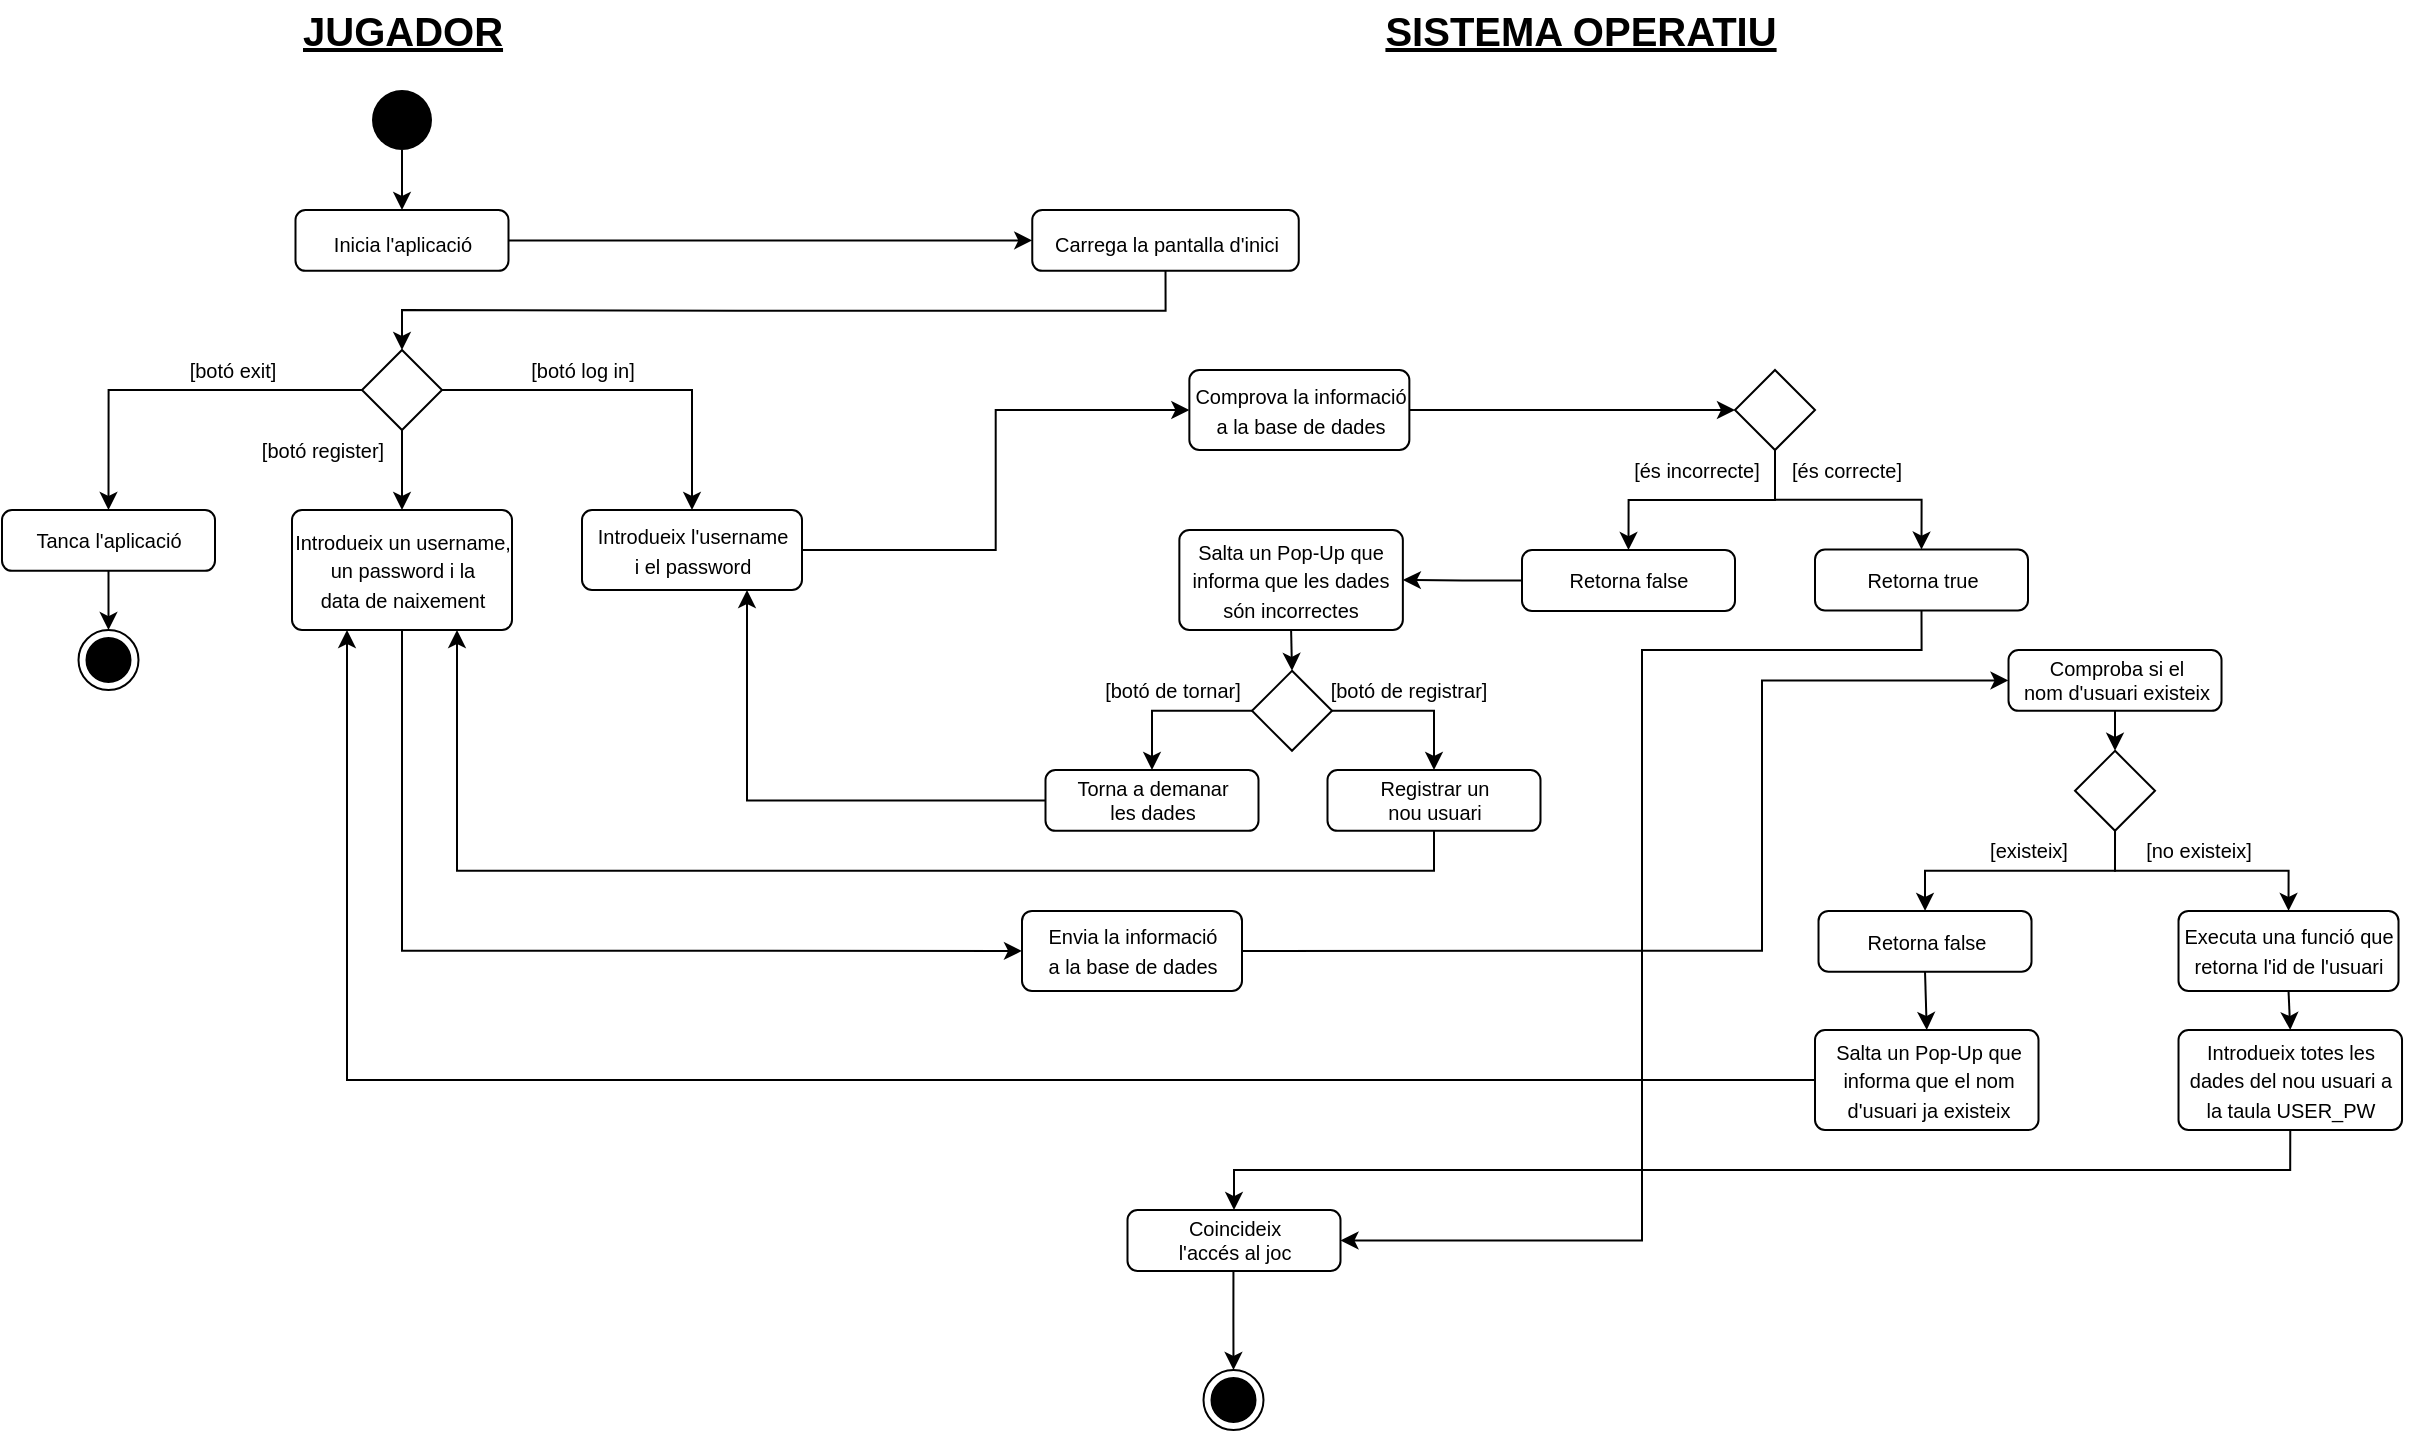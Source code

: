 <mxfile version="18.0.7" type="device"><diagram id="tkdIt5ajmLKuJtP33O6o" name="Page-1"><mxGraphModel dx="1978" dy="1023" grid="1" gridSize="10" guides="1" tooltips="1" connect="1" arrows="1" fold="1" page="1" pageScale="1" pageWidth="827" pageHeight="1169" math="0" shadow="0"><root><mxCell id="0"/><mxCell id="1" parent="0"/><mxCell id="npVQEVjZXb3jxKC5CLb3-122" style="edgeStyle=orthogonalEdgeStyle;rounded=0;orthogonalLoop=1;jettySize=auto;html=1;exitX=0;exitY=0.5;exitDx=0;exitDy=0;entryX=0.25;entryY=1;entryDx=0;entryDy=0;fontSize=10;startArrow=none;startFill=0;endArrow=classic;endFill=1;" parent="1" source="npVQEVjZXb3jxKC5CLb3-114" target="npVQEVjZXb3jxKC5CLb3-36" edge="1"><mxGeometry relative="1" as="geometry"/></mxCell><mxCell id="npVQEVjZXb3jxKC5CLb3-114" value="&lt;font style=&quot;font-size: 12px;&quot;&gt;&lt;br&gt;&lt;/font&gt;" style="html=1;align=center;verticalAlign=top;rounded=1;absoluteArcSize=1;arcSize=10;dashed=0;fontSize=20;" parent="1" vertex="1"><mxGeometry x="986.5" y="690.0" width="111.75" height="50" as="geometry"/></mxCell><mxCell id="npVQEVjZXb3jxKC5CLb3-121" style="edgeStyle=orthogonalEdgeStyle;rounded=0;orthogonalLoop=1;jettySize=auto;html=1;exitX=1;exitY=0.5;exitDx=0;exitDy=0;entryX=0;entryY=0.5;entryDx=0;entryDy=0;fontSize=10;startArrow=none;startFill=0;endArrow=classic;endFill=1;" parent="1" source="npVQEVjZXb3jxKC5CLb3-42" target="npVQEVjZXb3jxKC5CLb3-53" edge="1"><mxGeometry relative="1" as="geometry"/></mxCell><mxCell id="npVQEVjZXb3jxKC5CLb3-42" value="&lt;font style=&quot;font-size: 12px;&quot;&gt;&lt;br&gt;&lt;/font&gt;" style="html=1;align=center;verticalAlign=top;rounded=1;absoluteArcSize=1;arcSize=10;dashed=0;fontSize=20;" parent="1" vertex="1"><mxGeometry x="673.68" y="360" width="110" height="40" as="geometry"/></mxCell><mxCell id="npVQEVjZXb3jxKC5CLb3-2" value="&lt;b&gt;&lt;font style=&quot;font-size: 20px;&quot;&gt;&lt;u&gt;JUGADOR&lt;/u&gt;&lt;/font&gt;&lt;/b&gt;" style="text;html=1;align=center;verticalAlign=middle;resizable=0;points=[];autosize=1;strokeColor=none;fillColor=none;" parent="1" vertex="1"><mxGeometry x="220" y="180" width="120" height="20" as="geometry"/></mxCell><mxCell id="npVQEVjZXb3jxKC5CLb3-3" value="&lt;b&gt;&lt;u&gt;SISTEMA OPERATIU&lt;/u&gt;&lt;/b&gt;" style="text;html=1;align=center;verticalAlign=middle;resizable=0;points=[];autosize=1;strokeColor=none;fillColor=none;fontSize=20;" parent="1" vertex="1"><mxGeometry x="763.68" y="175" width="210" height="30" as="geometry"/></mxCell><mxCell id="npVQEVjZXb3jxKC5CLb3-11" value="" style="html=1;align=center;verticalAlign=top;rounded=1;absoluteArcSize=1;arcSize=10;dashed=0;fontSize=20;" parent="1" vertex="1"><mxGeometry x="80" y="430" width="106.5" height="30.43" as="geometry"/></mxCell><mxCell id="npVQEVjZXb3jxKC5CLb3-110" style="edgeStyle=orthogonalEdgeStyle;rounded=0;orthogonalLoop=1;jettySize=auto;html=1;exitX=0.5;exitY=0;exitDx=0;exitDy=0;entryX=0.5;entryY=1;entryDx=0;entryDy=0;fontSize=10;startArrow=classic;startFill=1;endArrow=none;endFill=0;" parent="1" source="npVQEVjZXb3jxKC5CLb3-14" target="npVQEVjZXb3jxKC5CLb3-108" edge="1"><mxGeometry relative="1" as="geometry"/></mxCell><mxCell id="npVQEVjZXb3jxKC5CLb3-14" value="&lt;span style=&quot;font-size: 12px;&quot;&gt;&lt;sup&gt;Inicia l'aplicació&lt;/sup&gt;&lt;/span&gt;" style="html=1;align=center;verticalAlign=top;rounded=1;absoluteArcSize=1;arcSize=10;dashed=0;fontSize=20;" parent="1" vertex="1"><mxGeometry x="226.75" y="280" width="106.5" height="30.43" as="geometry"/></mxCell><mxCell id="npVQEVjZXb3jxKC5CLb3-25" style="edgeStyle=orthogonalEdgeStyle;rounded=0;orthogonalLoop=1;jettySize=auto;html=1;exitX=0;exitY=0.5;exitDx=0;exitDy=0;entryX=1;entryY=0.5;entryDx=0;entryDy=0;fontSize=12;startArrow=classic;startFill=1;endArrow=none;endFill=0;" parent="1" source="npVQEVjZXb3jxKC5CLb3-17" target="npVQEVjZXb3jxKC5CLb3-14" edge="1"><mxGeometry relative="1" as="geometry"/></mxCell><mxCell id="npVQEVjZXb3jxKC5CLb3-132" style="edgeStyle=orthogonalEdgeStyle;rounded=0;orthogonalLoop=1;jettySize=auto;html=1;exitX=0.5;exitY=1;exitDx=0;exitDy=0;entryX=0.5;entryY=0;entryDx=0;entryDy=0;fontSize=10;startArrow=none;startFill=0;endArrow=classic;endFill=1;" parent="1" source="npVQEVjZXb3jxKC5CLb3-17" target="npVQEVjZXb3jxKC5CLb3-128" edge="1"><mxGeometry relative="1" as="geometry"/></mxCell><mxCell id="npVQEVjZXb3jxKC5CLb3-17" value="&lt;span style=&quot;font-size: 12px;&quot;&gt;&lt;sup&gt;Carrega la pantalla d'inici&lt;/sup&gt;&lt;/span&gt;" style="html=1;align=center;verticalAlign=top;rounded=1;absoluteArcSize=1;arcSize=10;dashed=0;fontSize=20;" parent="1" vertex="1"><mxGeometry x="595.13" y="280" width="133.25" height="30.43" as="geometry"/></mxCell><mxCell id="npVQEVjZXb3jxKC5CLb3-79" style="edgeStyle=orthogonalEdgeStyle;rounded=0;orthogonalLoop=1;jettySize=auto;html=1;exitX=0.75;exitY=1;exitDx=0;exitDy=0;entryX=0;entryY=0.5;entryDx=0;entryDy=0;fontSize=10;startArrow=classic;startFill=1;endArrow=none;endFill=0;" parent="1" source="npVQEVjZXb3jxKC5CLb3-28" target="npVQEVjZXb3jxKC5CLb3-72" edge="1"><mxGeometry relative="1" as="geometry"/></mxCell><mxCell id="npVQEVjZXb3jxKC5CLb3-142" style="edgeStyle=orthogonalEdgeStyle;rounded=0;orthogonalLoop=1;jettySize=auto;html=1;exitX=1;exitY=0.5;exitDx=0;exitDy=0;entryX=0;entryY=0.5;entryDx=0;entryDy=0;fontSize=10;startArrow=none;startFill=0;endArrow=classic;endFill=1;" parent="1" source="npVQEVjZXb3jxKC5CLb3-28" target="npVQEVjZXb3jxKC5CLb3-42" edge="1"><mxGeometry relative="1" as="geometry"/></mxCell><mxCell id="npVQEVjZXb3jxKC5CLb3-28" value="&lt;font style=&quot;font-size: 12px;&quot;&gt;&lt;br&gt;&lt;/font&gt;" style="html=1;align=center;verticalAlign=top;rounded=1;absoluteArcSize=1;arcSize=10;dashed=0;fontSize=20;" parent="1" vertex="1"><mxGeometry x="370" y="430" width="110" height="40" as="geometry"/></mxCell><mxCell id="npVQEVjZXb3jxKC5CLb3-85" style="edgeStyle=orthogonalEdgeStyle;rounded=0;orthogonalLoop=1;jettySize=auto;html=1;exitX=0.75;exitY=1;exitDx=0;exitDy=0;entryX=0.5;entryY=1;entryDx=0;entryDy=0;fontSize=10;startArrow=classic;startFill=1;endArrow=none;endFill=0;" parent="1" source="npVQEVjZXb3jxKC5CLb3-36" target="npVQEVjZXb3jxKC5CLb3-81" edge="1"><mxGeometry relative="1" as="geometry"/></mxCell><mxCell id="npVQEVjZXb3jxKC5CLb3-36" value="&lt;font style=&quot;font-size: 12px;&quot;&gt;&lt;br&gt;&lt;/font&gt;" style="html=1;align=center;verticalAlign=top;rounded=1;absoluteArcSize=1;arcSize=10;dashed=0;fontSize=20;" parent="1" vertex="1"><mxGeometry x="225" y="430" width="110" height="60" as="geometry"/></mxCell><mxCell id="npVQEVjZXb3jxKC5CLb3-38" value="&lt;span style=&quot;font-size: 10px;&quot;&gt;Introdueix un username,&lt;/span&gt;&lt;br style=&quot;font-size: 10px;&quot;&gt;&lt;span style=&quot;font-size: 10px;&quot;&gt;un password i la&lt;/span&gt;&lt;br style=&quot;font-size: 10px;&quot;&gt;&lt;span style=&quot;font-size: 10px;&quot;&gt;data de naixement&lt;/span&gt;" style="text;html=1;align=center;verticalAlign=middle;resizable=0;points=[];autosize=1;strokeColor=none;fillColor=none;fontSize=12;" parent="1" vertex="1"><mxGeometry x="220" y="435" width="120" height="50" as="geometry"/></mxCell><mxCell id="npVQEVjZXb3jxKC5CLb3-39" value="&lt;font style=&quot;font-size: 10px;&quot;&gt;Introdueix l'username&lt;br style=&quot;&quot;&gt;i el password&lt;/font&gt;" style="text;html=1;align=center;verticalAlign=middle;resizable=0;points=[];autosize=1;strokeColor=none;fillColor=none;fontSize=12;" parent="1" vertex="1"><mxGeometry x="370" y="430" width="110" height="40" as="geometry"/></mxCell><mxCell id="npVQEVjZXb3jxKC5CLb3-41" value="&lt;font size=&quot;1&quot;&gt;Comprova la informació&lt;br&gt;a la base de dades&lt;/font&gt;" style="text;html=1;align=center;verticalAlign=middle;resizable=0;points=[];autosize=1;strokeColor=none;fillColor=none;fontSize=12;" parent="1" vertex="1"><mxGeometry x="668.68" y="360" width="120" height="40" as="geometry"/></mxCell><mxCell id="npVQEVjZXb3jxKC5CLb3-48" style="edgeStyle=orthogonalEdgeStyle;rounded=0;orthogonalLoop=1;jettySize=auto;html=1;exitX=0;exitY=0.5;exitDx=0;exitDy=0;entryX=0.5;entryY=1;entryDx=0;entryDy=0;fontSize=10;startArrow=classic;startFill=1;endArrow=none;endFill=0;" parent="1" source="npVQEVjZXb3jxKC5CLb3-46" target="npVQEVjZXb3jxKC5CLb3-36" edge="1"><mxGeometry relative="1" as="geometry"/></mxCell><mxCell id="npVQEVjZXb3jxKC5CLb3-86" style="edgeStyle=orthogonalEdgeStyle;rounded=0;orthogonalLoop=1;jettySize=auto;html=1;exitX=1;exitY=0.5;exitDx=0;exitDy=0;entryX=0;entryY=0.5;entryDx=0;entryDy=0;fontSize=10;startArrow=none;startFill=0;endArrow=classic;endFill=1;" parent="1" source="npVQEVjZXb3jxKC5CLb3-46" target="npVQEVjZXb3jxKC5CLb3-64" edge="1"><mxGeometry relative="1" as="geometry"><Array as="points"><mxPoint x="960" y="650"/><mxPoint x="960" y="515"/></Array></mxGeometry></mxCell><mxCell id="npVQEVjZXb3jxKC5CLb3-46" value="&lt;font style=&quot;font-size: 12px;&quot;&gt;&lt;br&gt;&lt;/font&gt;" style="html=1;align=center;verticalAlign=top;rounded=1;absoluteArcSize=1;arcSize=10;dashed=0;fontSize=20;" parent="1" vertex="1"><mxGeometry x="590" y="630.44" width="110" height="40" as="geometry"/></mxCell><mxCell id="npVQEVjZXb3jxKC5CLb3-49" value="&lt;font size=&quot;1&quot;&gt;Envia la informació&lt;br&gt;a la base de dades&lt;/font&gt;" style="text;html=1;align=center;verticalAlign=middle;resizable=0;points=[];autosize=1;strokeColor=none;fillColor=none;fontSize=12;" parent="1" vertex="1"><mxGeometry x="595" y="630.44" width="100" height="40" as="geometry"/></mxCell><mxCell id="npVQEVjZXb3jxKC5CLb3-52" value="[és correcte]" style="text;html=1;align=center;verticalAlign=middle;resizable=0;points=[];autosize=1;strokeColor=none;fillColor=none;fontSize=10;" parent="1" vertex="1"><mxGeometry x="966.5" y="400" width="70" height="20" as="geometry"/></mxCell><mxCell id="npVQEVjZXb3jxKC5CLb3-53" value="" style="rhombus;whiteSpace=wrap;html=1;fontSize=10;" parent="1" vertex="1"><mxGeometry x="946.5" y="360" width="40" height="40" as="geometry"/></mxCell><mxCell id="npVQEVjZXb3jxKC5CLb3-58" style="edgeStyle=orthogonalEdgeStyle;rounded=0;orthogonalLoop=1;jettySize=auto;html=1;exitX=0.5;exitY=0;exitDx=0;exitDy=0;entryX=0.5;entryY=1;entryDx=0;entryDy=0;fontSize=10;startArrow=classic;startFill=1;endArrow=none;endFill=0;" parent="1" source="npVQEVjZXb3jxKC5CLb3-56" target="npVQEVjZXb3jxKC5CLb3-53" edge="1"><mxGeometry relative="1" as="geometry"/></mxCell><mxCell id="npVQEVjZXb3jxKC5CLb3-120" style="edgeStyle=orthogonalEdgeStyle;rounded=0;orthogonalLoop=1;jettySize=auto;html=1;exitX=0;exitY=0.5;exitDx=0;exitDy=0;entryX=1;entryY=0.5;entryDx=0;entryDy=0;fontSize=10;startArrow=none;startFill=0;endArrow=classic;endFill=1;" parent="1" source="npVQEVjZXb3jxKC5CLb3-56" target="npVQEVjZXb3jxKC5CLb3-118" edge="1"><mxGeometry relative="1" as="geometry"/></mxCell><mxCell id="npVQEVjZXb3jxKC5CLb3-56" value="" style="html=1;align=center;verticalAlign=top;rounded=1;absoluteArcSize=1;arcSize=10;dashed=0;fontSize=20;" parent="1" vertex="1"><mxGeometry x="840" y="450.01" width="106.5" height="30.43" as="geometry"/></mxCell><mxCell id="npVQEVjZXb3jxKC5CLb3-57" value="Retorna false" style="text;html=1;align=center;verticalAlign=middle;resizable=0;points=[];autosize=1;strokeColor=none;fillColor=none;fontSize=10;" parent="1" vertex="1"><mxGeometry x="858.25" y="455.23" width="70" height="20" as="geometry"/></mxCell><mxCell id="npVQEVjZXb3jxKC5CLb3-61" style="edgeStyle=orthogonalEdgeStyle;rounded=0;orthogonalLoop=1;jettySize=auto;html=1;exitX=0.5;exitY=0;exitDx=0;exitDy=0;entryX=0.5;entryY=1;entryDx=0;entryDy=0;fontSize=10;startArrow=classic;startFill=1;endArrow=none;endFill=0;" parent="1" source="npVQEVjZXb3jxKC5CLb3-59" target="npVQEVjZXb3jxKC5CLb3-53" edge="1"><mxGeometry relative="1" as="geometry"/></mxCell><mxCell id="npVQEVjZXb3jxKC5CLb3-140" style="edgeStyle=orthogonalEdgeStyle;rounded=0;orthogonalLoop=1;jettySize=auto;html=1;exitX=0.5;exitY=1;exitDx=0;exitDy=0;entryX=1;entryY=0.5;entryDx=0;entryDy=0;fontSize=10;startArrow=none;startFill=0;endArrow=classic;endFill=1;" parent="1" source="npVQEVjZXb3jxKC5CLb3-59" target="npVQEVjZXb3jxKC5CLb3-87" edge="1"><mxGeometry relative="1" as="geometry"><Array as="points"><mxPoint x="1040" y="500"/><mxPoint x="900" y="500"/><mxPoint x="900" y="795"/></Array></mxGeometry></mxCell><mxCell id="npVQEVjZXb3jxKC5CLb3-59" value="" style="html=1;align=center;verticalAlign=top;rounded=1;absoluteArcSize=1;arcSize=10;dashed=0;fontSize=20;" parent="1" vertex="1"><mxGeometry x="986.5" y="449.79" width="106.5" height="30.43" as="geometry"/></mxCell><mxCell id="npVQEVjZXb3jxKC5CLb3-60" value="Retorna true" style="text;html=1;align=center;verticalAlign=middle;resizable=0;points=[];autosize=1;strokeColor=none;fillColor=none;fontSize=10;" parent="1" vertex="1"><mxGeometry x="1004.75" y="455.01" width="70" height="20" as="geometry"/></mxCell><mxCell id="npVQEVjZXb3jxKC5CLb3-62" value="[és incorrecte]" style="text;html=1;align=center;verticalAlign=middle;resizable=0;points=[];autosize=1;strokeColor=none;fillColor=none;fontSize=10;" parent="1" vertex="1"><mxGeometry x="886.5" y="400" width="80" height="20" as="geometry"/></mxCell><mxCell id="npVQEVjZXb3jxKC5CLb3-64" value="" style="html=1;align=center;verticalAlign=top;rounded=1;absoluteArcSize=1;arcSize=10;dashed=0;fontSize=20;" parent="1" vertex="1"><mxGeometry x="1083.26" y="500" width="106.5" height="30.43" as="geometry"/></mxCell><mxCell id="npVQEVjZXb3jxKC5CLb3-65" value="Comproba si el&lt;br&gt;nom d'usuari existeix" style="text;html=1;align=center;verticalAlign=middle;resizable=0;points=[];autosize=1;strokeColor=none;fillColor=none;fontSize=10;" parent="1" vertex="1"><mxGeometry x="1081.51" y="500.43" width="110" height="30" as="geometry"/></mxCell><mxCell id="npVQEVjZXb3jxKC5CLb3-77" style="edgeStyle=orthogonalEdgeStyle;rounded=0;orthogonalLoop=1;jettySize=auto;html=1;exitX=0.5;exitY=0;exitDx=0;exitDy=0;entryX=0;entryY=0.5;entryDx=0;entryDy=0;fontSize=10;startArrow=classic;startFill=1;endArrow=none;endFill=0;" parent="1" source="npVQEVjZXb3jxKC5CLb3-72" target="npVQEVjZXb3jxKC5CLb3-74" edge="1"><mxGeometry relative="1" as="geometry"/></mxCell><mxCell id="npVQEVjZXb3jxKC5CLb3-72" value="" style="html=1;align=center;verticalAlign=top;rounded=1;absoluteArcSize=1;arcSize=10;dashed=0;fontSize=20;" parent="1" vertex="1"><mxGeometry x="601.75" y="560" width="106.5" height="30.43" as="geometry"/></mxCell><mxCell id="npVQEVjZXb3jxKC5CLb3-73" value="Torna a demanar&lt;br&gt;les dades" style="text;html=1;align=center;verticalAlign=middle;resizable=0;points=[];autosize=1;strokeColor=none;fillColor=none;fontSize=10;" parent="1" vertex="1"><mxGeometry x="610" y="560" width="90" height="30" as="geometry"/></mxCell><mxCell id="npVQEVjZXb3jxKC5CLb3-74" value="" style="rhombus;whiteSpace=wrap;html=1;fontSize=10;" parent="1" vertex="1"><mxGeometry x="705" y="510.41" width="40" height="40" as="geometry"/></mxCell><mxCell id="npVQEVjZXb3jxKC5CLb3-83" style="edgeStyle=orthogonalEdgeStyle;rounded=0;orthogonalLoop=1;jettySize=auto;html=1;exitX=0.5;exitY=0;exitDx=0;exitDy=0;entryX=1;entryY=0.5;entryDx=0;entryDy=0;fontSize=10;startArrow=classic;startFill=1;endArrow=none;endFill=0;" parent="1" source="npVQEVjZXb3jxKC5CLb3-81" target="npVQEVjZXb3jxKC5CLb3-74" edge="1"><mxGeometry relative="1" as="geometry"/></mxCell><mxCell id="npVQEVjZXb3jxKC5CLb3-81" value="" style="html=1;align=center;verticalAlign=top;rounded=1;absoluteArcSize=1;arcSize=10;dashed=0;fontSize=20;" parent="1" vertex="1"><mxGeometry x="742.75" y="560" width="106.5" height="30.43" as="geometry"/></mxCell><mxCell id="npVQEVjZXb3jxKC5CLb3-82" value="Registrar un&lt;br&gt;nou usuari" style="text;html=1;align=center;verticalAlign=middle;resizable=0;points=[];autosize=1;strokeColor=none;fillColor=none;fontSize=10;" parent="1" vertex="1"><mxGeometry x="761" y="560.43" width="70" height="30" as="geometry"/></mxCell><mxCell id="npVQEVjZXb3jxKC5CLb3-154" style="edgeStyle=orthogonalEdgeStyle;rounded=0;orthogonalLoop=1;jettySize=auto;html=1;exitX=0.496;exitY=0.999;exitDx=0;exitDy=0;entryX=0.5;entryY=0;entryDx=0;entryDy=0;fontSize=10;startArrow=none;startFill=0;endArrow=classic;endFill=1;exitPerimeter=0;" parent="1" source="npVQEVjZXb3jxKC5CLb3-88" target="v6n3V-NeMdZuuP1wX9YC-1" edge="1"><mxGeometry relative="1" as="geometry"><mxPoint x="205.25" y="830" as="targetPoint"/></mxGeometry></mxCell><mxCell id="npVQEVjZXb3jxKC5CLb3-87" value="" style="html=1;align=center;verticalAlign=top;rounded=1;absoluteArcSize=1;arcSize=10;dashed=0;fontSize=20;" parent="1" vertex="1"><mxGeometry x="642.75" y="780.02" width="106.5" height="30.43" as="geometry"/></mxCell><mxCell id="npVQEVjZXb3jxKC5CLb3-88" value="Coincideix &lt;br&gt;l'accés al joc" style="text;html=1;align=center;verticalAlign=middle;resizable=0;points=[];autosize=1;strokeColor=none;fillColor=none;fontSize=10;" parent="1" vertex="1"><mxGeometry x="661" y="780.02" width="70" height="30" as="geometry"/></mxCell><mxCell id="npVQEVjZXb3jxKC5CLb3-89" value="[existeix]" style="text;html=1;align=center;verticalAlign=middle;resizable=0;points=[];autosize=1;strokeColor=none;fillColor=none;fontSize=10;" parent="1" vertex="1"><mxGeometry x="1068.26" y="590.41" width="50" height="20" as="geometry"/></mxCell><mxCell id="npVQEVjZXb3jxKC5CLb3-101" style="edgeStyle=orthogonalEdgeStyle;rounded=0;orthogonalLoop=1;jettySize=auto;html=1;exitX=0.5;exitY=0;exitDx=0;exitDy=0;entryX=0.5;entryY=1;entryDx=0;entryDy=0;fontSize=10;startArrow=classic;startFill=1;endArrow=none;endFill=0;" parent="1" source="npVQEVjZXb3jxKC5CLb3-90" target="npVQEVjZXb3jxKC5CLb3-64" edge="1"><mxGeometry relative="1" as="geometry"/></mxCell><mxCell id="npVQEVjZXb3jxKC5CLb3-90" value="" style="rhombus;whiteSpace=wrap;html=1;fontSize=10;" parent="1" vertex="1"><mxGeometry x="1116.51" y="550.41" width="40" height="40" as="geometry"/></mxCell><mxCell id="npVQEVjZXb3jxKC5CLb3-91" style="edgeStyle=orthogonalEdgeStyle;rounded=0;orthogonalLoop=1;jettySize=auto;html=1;exitX=0.5;exitY=0;exitDx=0;exitDy=0;entryX=0.5;entryY=1;entryDx=0;entryDy=0;fontSize=10;startArrow=classic;startFill=1;endArrow=none;endFill=0;" parent="1" source="npVQEVjZXb3jxKC5CLb3-92" target="npVQEVjZXb3jxKC5CLb3-90" edge="1"><mxGeometry relative="1" as="geometry"/></mxCell><mxCell id="npVQEVjZXb3jxKC5CLb3-117" style="edgeStyle=orthogonalEdgeStyle;rounded=0;orthogonalLoop=1;jettySize=auto;html=1;exitX=0.5;exitY=1;exitDx=0;exitDy=0;entryX=0.5;entryY=0;entryDx=0;entryDy=0;fontSize=10;startArrow=none;startFill=0;endArrow=classic;endFill=1;" parent="1" source="npVQEVjZXb3jxKC5CLb3-92" target="npVQEVjZXb3jxKC5CLb3-114" edge="1"><mxGeometry relative="1" as="geometry"/></mxCell><mxCell id="npVQEVjZXb3jxKC5CLb3-92" value="" style="html=1;align=center;verticalAlign=top;rounded=1;absoluteArcSize=1;arcSize=10;dashed=0;fontSize=20;" parent="1" vertex="1"><mxGeometry x="988.26" y="630.44" width="106.5" height="30.43" as="geometry"/></mxCell><mxCell id="npVQEVjZXb3jxKC5CLb3-93" value="Retorna false" style="text;html=1;align=center;verticalAlign=middle;resizable=0;points=[];autosize=1;strokeColor=none;fillColor=none;fontSize=10;" parent="1" vertex="1"><mxGeometry x="1007.38" y="635.66" width="70" height="20" as="geometry"/></mxCell><mxCell id="npVQEVjZXb3jxKC5CLb3-97" value="[no existeix]" style="text;html=1;align=center;verticalAlign=middle;resizable=0;points=[];autosize=1;strokeColor=none;fillColor=none;fontSize=10;" parent="1" vertex="1"><mxGeometry x="1143.26" y="590.41" width="70" height="20" as="geometry"/></mxCell><mxCell id="npVQEVjZXb3jxKC5CLb3-104" style="edgeStyle=orthogonalEdgeStyle;rounded=0;orthogonalLoop=1;jettySize=auto;html=1;exitX=0.5;exitY=0;exitDx=0;exitDy=0;entryX=0.5;entryY=1;entryDx=0;entryDy=0;fontSize=10;startArrow=classic;startFill=1;endArrow=none;endFill=0;" parent="1" source="npVQEVjZXb3jxKC5CLb3-102" target="npVQEVjZXb3jxKC5CLb3-90" edge="1"><mxGeometry relative="1" as="geometry"/></mxCell><mxCell id="npVQEVjZXb3jxKC5CLb3-102" value="&lt;font style=&quot;font-size: 12px;&quot;&gt;&lt;br&gt;&lt;/font&gt;" style="html=1;align=center;verticalAlign=top;rounded=1;absoluteArcSize=1;arcSize=10;dashed=0;fontSize=20;" parent="1" vertex="1"><mxGeometry x="1168.26" y="630.44" width="110" height="40" as="geometry"/></mxCell><mxCell id="npVQEVjZXb3jxKC5CLb3-103" value="&lt;font size=&quot;1&quot;&gt;Executa una funció que&lt;br&gt;retorna l'id de l'usuari&lt;br&gt;&lt;/font&gt;" style="text;html=1;align=center;verticalAlign=middle;resizable=0;points=[];autosize=1;strokeColor=none;fillColor=none;fontSize=12;" parent="1" vertex="1"><mxGeometry x="1163.26" y="630.44" width="120" height="40" as="geometry"/></mxCell><mxCell id="npVQEVjZXb3jxKC5CLb3-107" style="edgeStyle=orthogonalEdgeStyle;rounded=0;orthogonalLoop=1;jettySize=auto;html=1;exitX=0.5;exitY=0;exitDx=0;exitDy=0;entryX=0.5;entryY=1;entryDx=0;entryDy=0;fontSize=10;startArrow=classic;startFill=1;endArrow=none;endFill=0;" parent="1" source="npVQEVjZXb3jxKC5CLb3-105" target="npVQEVjZXb3jxKC5CLb3-102" edge="1"><mxGeometry relative="1" as="geometry"/></mxCell><mxCell id="npVQEVjZXb3jxKC5CLb3-125" style="edgeStyle=orthogonalEdgeStyle;rounded=0;orthogonalLoop=1;jettySize=auto;html=1;exitX=0.5;exitY=1;exitDx=0;exitDy=0;fontSize=10;startArrow=none;startFill=0;endArrow=classic;endFill=1;entryX=0.5;entryY=0;entryDx=0;entryDy=0;" parent="1" source="npVQEVjZXb3jxKC5CLb3-105" target="npVQEVjZXb3jxKC5CLb3-87" edge="1"><mxGeometry relative="1" as="geometry"><mxPoint x="741.75" y="770" as="targetPoint"/></mxGeometry></mxCell><mxCell id="npVQEVjZXb3jxKC5CLb3-105" value="&lt;font style=&quot;font-size: 12px;&quot;&gt;&lt;br&gt;&lt;/font&gt;" style="html=1;align=center;verticalAlign=top;rounded=1;absoluteArcSize=1;arcSize=10;dashed=0;fontSize=20;" parent="1" vertex="1"><mxGeometry x="1168.26" y="690.0" width="111.75" height="50" as="geometry"/></mxCell><mxCell id="npVQEVjZXb3jxKC5CLb3-106" value="&lt;font size=&quot;1&quot;&gt;Introdueix totes les&lt;br&gt;dades del nou usuari a&lt;br&gt;la taula USER_PW&lt;br&gt;&lt;/font&gt;" style="text;html=1;align=center;verticalAlign=middle;resizable=0;points=[];autosize=1;strokeColor=none;fillColor=none;fontSize=12;" parent="1" vertex="1"><mxGeometry x="1164.14" y="690.0" width="120" height="50" as="geometry"/></mxCell><mxCell id="npVQEVjZXb3jxKC5CLb3-108" value="" style="ellipse;fillColor=#000000;strokeColor=none;fontSize=10;" parent="1" vertex="1"><mxGeometry x="265" y="220" width="30" height="30" as="geometry"/></mxCell><mxCell id="npVQEVjZXb3jxKC5CLb3-111" style="edgeStyle=orthogonalEdgeStyle;rounded=0;orthogonalLoop=1;jettySize=auto;html=1;exitX=0.5;exitY=0;exitDx=0;exitDy=0;entryX=0.5;entryY=1;entryDx=0;entryDy=0;fontSize=10;startArrow=classic;startFill=1;endArrow=none;endFill=0;" parent="1" source="npVQEVjZXb3jxKC5CLb3-109" target="npVQEVjZXb3jxKC5CLb3-11" edge="1"><mxGeometry relative="1" as="geometry"/></mxCell><mxCell id="npVQEVjZXb3jxKC5CLb3-109" value="" style="ellipse;html=1;shape=endState;fillColor=#000000;strokeColor=#000000;fontSize=10;" parent="1" vertex="1"><mxGeometry x="118.25" y="490.01" width="30" height="30" as="geometry"/></mxCell><mxCell id="npVQEVjZXb3jxKC5CLb3-113" value="&lt;font size=&quot;1&quot;&gt;Salta un Pop-Up que&lt;br&gt;informa que el nom&lt;br&gt;d'usuari ja existeix&lt;br&gt;&lt;/font&gt;" style="text;html=1;align=center;verticalAlign=middle;resizable=0;points=[];autosize=1;strokeColor=none;fillColor=none;fontSize=12;" parent="1" vertex="1"><mxGeometry x="988.25" y="690.0" width="110" height="50" as="geometry"/></mxCell><mxCell id="npVQEVjZXb3jxKC5CLb3-123" style="edgeStyle=orthogonalEdgeStyle;rounded=0;orthogonalLoop=1;jettySize=auto;html=1;exitX=0.5;exitY=1;exitDx=0;exitDy=0;entryX=0.5;entryY=0;entryDx=0;entryDy=0;fontSize=10;startArrow=none;startFill=0;endArrow=classic;endFill=1;" parent="1" source="npVQEVjZXb3jxKC5CLb3-118" target="npVQEVjZXb3jxKC5CLb3-74" edge="1"><mxGeometry relative="1" as="geometry"/></mxCell><mxCell id="npVQEVjZXb3jxKC5CLb3-118" value="&lt;font style=&quot;font-size: 12px;&quot;&gt;&lt;br&gt;&lt;/font&gt;" style="html=1;align=center;verticalAlign=top;rounded=1;absoluteArcSize=1;arcSize=10;dashed=0;fontSize=20;" parent="1" vertex="1"><mxGeometry x="668.68" y="440" width="111.75" height="50" as="geometry"/></mxCell><mxCell id="npVQEVjZXb3jxKC5CLb3-119" value="&lt;font size=&quot;1&quot;&gt;Salta un Pop-Up que&lt;br&gt;informa que les dades&lt;br&gt;són incorrectes&lt;br&gt;&lt;/font&gt;" style="text;html=1;align=center;verticalAlign=middle;resizable=0;points=[];autosize=1;strokeColor=none;fillColor=none;fontSize=12;" parent="1" vertex="1"><mxGeometry x="668.68" y="440.23" width="110" height="50" as="geometry"/></mxCell><mxCell id="npVQEVjZXb3jxKC5CLb3-126" value="[botó de tornar]" style="text;html=1;align=center;verticalAlign=middle;resizable=0;points=[];autosize=1;strokeColor=none;fillColor=none;fontSize=10;" parent="1" vertex="1"><mxGeometry x="625" y="510" width="80" height="20" as="geometry"/></mxCell><mxCell id="npVQEVjZXb3jxKC5CLb3-127" value="[botó de registrar]" style="text;html=1;align=center;verticalAlign=middle;resizable=0;points=[];autosize=1;strokeColor=none;fillColor=none;fontSize=10;" parent="1" vertex="1"><mxGeometry x="737.75" y="510.43" width="90" height="20" as="geometry"/></mxCell><mxCell id="npVQEVjZXb3jxKC5CLb3-131" style="edgeStyle=orthogonalEdgeStyle;rounded=0;orthogonalLoop=1;jettySize=auto;html=1;exitX=0;exitY=0.5;exitDx=0;exitDy=0;entryX=0.5;entryY=0;entryDx=0;entryDy=0;fontSize=10;startArrow=none;startFill=0;endArrow=classic;endFill=1;" parent="1" source="npVQEVjZXb3jxKC5CLb3-128" target="npVQEVjZXb3jxKC5CLb3-11" edge="1"><mxGeometry relative="1" as="geometry"/></mxCell><mxCell id="npVQEVjZXb3jxKC5CLb3-136" style="edgeStyle=orthogonalEdgeStyle;rounded=0;orthogonalLoop=1;jettySize=auto;html=1;exitX=1;exitY=0.5;exitDx=0;exitDy=0;entryX=0.5;entryY=0;entryDx=0;entryDy=0;fontSize=10;startArrow=none;startFill=0;endArrow=classic;endFill=1;" parent="1" source="npVQEVjZXb3jxKC5CLb3-128" target="npVQEVjZXb3jxKC5CLb3-28" edge="1"><mxGeometry relative="1" as="geometry"/></mxCell><mxCell id="npVQEVjZXb3jxKC5CLb3-138" style="edgeStyle=orthogonalEdgeStyle;rounded=0;orthogonalLoop=1;jettySize=auto;html=1;exitX=0.5;exitY=1;exitDx=0;exitDy=0;entryX=0.5;entryY=0;entryDx=0;entryDy=0;fontSize=10;startArrow=none;startFill=0;endArrow=classic;endFill=1;" parent="1" source="npVQEVjZXb3jxKC5CLb3-128" target="npVQEVjZXb3jxKC5CLb3-36" edge="1"><mxGeometry relative="1" as="geometry"/></mxCell><mxCell id="npVQEVjZXb3jxKC5CLb3-128" value="" style="rhombus;whiteSpace=wrap;html=1;fontSize=10;" parent="1" vertex="1"><mxGeometry x="260" y="350" width="40" height="40" as="geometry"/></mxCell><mxCell id="npVQEVjZXb3jxKC5CLb3-133" value="[botó exit]" style="text;html=1;align=center;verticalAlign=middle;resizable=0;points=[];autosize=1;strokeColor=none;fillColor=none;fontSize=10;" parent="1" vertex="1"><mxGeometry x="165" y="350" width="60" height="20" as="geometry"/></mxCell><mxCell id="npVQEVjZXb3jxKC5CLb3-134" value="[botó register]" style="text;html=1;align=center;verticalAlign=middle;resizable=0;points=[];autosize=1;strokeColor=none;fillColor=none;fontSize=10;" parent="1" vertex="1"><mxGeometry x="200" y="390" width="80" height="20" as="geometry"/></mxCell><mxCell id="npVQEVjZXb3jxKC5CLb3-135" value="[botó log in]" style="text;html=1;align=center;verticalAlign=middle;resizable=0;points=[];autosize=1;strokeColor=none;fillColor=none;fontSize=10;" parent="1" vertex="1"><mxGeometry x="335" y="350" width="70" height="20" as="geometry"/></mxCell><mxCell id="npVQEVjZXb3jxKC5CLb3-137" value="Tanca l'aplicació" style="text;html=1;align=center;verticalAlign=middle;resizable=0;points=[];autosize=1;strokeColor=none;fillColor=none;fontSize=10;" parent="1" vertex="1"><mxGeometry x="88.25" y="435.22" width="90" height="20" as="geometry"/></mxCell><mxCell id="v6n3V-NeMdZuuP1wX9YC-1" value="" style="ellipse;html=1;shape=endState;fillColor=#000000;strokeColor=#000000;" parent="1" vertex="1"><mxGeometry x="680.75" y="860" width="30" height="30" as="geometry"/></mxCell></root></mxGraphModel></diagram></mxfile>